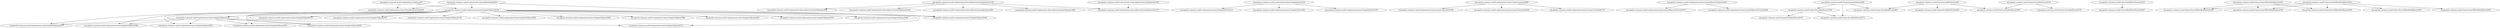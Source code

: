 digraph "ddg/ddg"
{
	"org.apache.commons.math3.optimization.linear.Relationship#28" -> "org.apache.commons.math3.optimization.linear.SimplexSolverTest#403";
	"org.apache.commons.math3.optimization.GoalType#31" -> "org.apache.commons.math3.optimization.linear.SimplexSolverTest#403";
	"org.apache.commons.math3.optimization.linear.AbstractLinearOptimizer#139" -> "org.apache.commons.math3.optimization.linear.AbstractLinearOptimizer#96";
	"org.apache.commons.math3.optimization.linear.AbstractLinearOptimizer#139" -> "org.apache.commons.math3.optimization.linear.AbstractLinearOptimizer#103";
	"org.apache.commons.math3.optimization.linear.AbstractLinearOptimizer#139" -> "org.apache.commons.math3.optimization.linear.AbstractLinearOptimizer#89";
	"org.apache.commons.math3.optimization.linear.AbstractLinearOptimizer#139" -> "org.apache.commons.math3.optimization.linear.AbstractLinearOptimizer#82";
	"org.apache.commons.math3.optimization.linear.SimplexSolver#59" -> "org.apache.commons.math3.optimization.linear.SimplexSolver#215";
	"org.apache.commons.math3.optimization.linear.LinearConstraint#99" -> "org.apache.commons.math3.optimization.linear.LinearConstraint#184";
	"org.apache.commons.math3.optimization.linear.LinearConstraint#99" -> "org.apache.commons.math3.optimization.linear.LinearConstraint#168";
	"org.apache.commons.math3.optimization.linear.LinearConstraint#99" -> "org.apache.commons.math3.optimization.linear.LinearConstraint#176";
	"org.apache.commons.math3.optimization.linear.LinearObjectiveFunction#65" -> "org.apache.commons.math3.optimization.linear.LinearObjectiveFunction#75";
	"org.apache.commons.math3.linear.ArrayRealVector#85" -> "org.apache.commons.math3.linear.ArrayRealVector#601";
	"org.apache.commons.math3.optimization.linear.Relationship#28" -> "org.apache.commons.math3.optimization.linear.SimplexTableau#139";
	"org.apache.commons.math3.optimization.linear.SimplexTableau#139" -> "org.apache.commons.math3.optimization.linear.SimplexTableau#288";
	"org.apache.commons.math3.optimization.GoalType#31" -> "org.apache.commons.math3.optimization.linear.SimplexTableau#139";
	"org.apache.commons.math3.optimization.linear.SimplexTableau#139" -> "org.apache.commons.math3.optimization.linear.SimplexTableau#186";
	"org.apache.commons.math3.optimization.linear.SimplexTableau#139" -> "org.apache.commons.math3.optimization.linear.SimplexTableau#279";
	"org.apache.commons.math3.linear.RealMatrixFormat#133" -> "org.apache.commons.math3.linear.RealMatrixFormat#207";
	"org.apache.commons.math3.linear.Array2DRowRealMatrix#56" -> "org.apache.commons.math3.linear.Array2DRowRealMatrix#323";
	"org.apache.commons.math3.linear.Array2DRowRealMatrix#56" -> "org.apache.commons.math3.linear.Array2DRowRealMatrix#329";
	"org.apache.commons.math3.linear.Array2DRowRealMatrix#56" -> "org.apache.commons.math3.linear.Array2DRowRealMatrix#302";
	"org.apache.commons.math3.linear.ArrayRealVector#85" -> "org.apache.commons.math3.linear.ArrayRealVector#199";
	"org.apache.commons.math3.linear.ArrayRealVector#199" -> "org.apache.commons.math3.linear.ArrayRealVector#375";
	"org.apache.commons.math3.linear.ArrayRealVector#199" -> "org.apache.commons.math3.linear.ArrayRealVector#713";
	"org.apache.commons.math3.linear.Array2DRowRealMatrix#56" -> "org.apache.commons.math3.linear.Array2DRowRealMatrix#255";
	"org.apache.commons.math3.optimization.linear.LinearObjectiveFunction#65" -> "org.apache.commons.math3.optimization.linear.LinearObjectiveFunction#83";
	"org.apache.commons.math3.linear.ArrayRealVector#85" -> "org.apache.commons.math3.linear.ArrayRealVector#713";
	"org.apache.commons.math3.optimization.linear.Relationship#28" -> "org.apache.commons.math3.optimization.linear.SimplexTableau#186";
	"org.apache.commons.math3.optimization.linear.SimplexTableau#139" -> "org.apache.commons.math3.optimization.linear.SimplexTableau#513";
	"org.apache.commons.math3.optimization.linear.SimplexTableau#139" -> "org.apache.commons.math3.optimization.linear.SimplexTableau#521";
	"org.apache.commons.math3.linear.Array2DRowRealMatrix#56" -> "org.apache.commons.math3.linear.Array2DRowRealMatrix#295";
	"org.apache.commons.math3.linear.ArrayRealVector#103" -> "org.apache.commons.math3.linear.ArrayRealVector#38";
	"org.apache.commons.math3.linear.ArrayRealVector#103" -> "org.apache.commons.math3.linear.ArrayRealVector#743";
	"org.apache.commons.math3.linear.ArrayRealVector#64" -> "org.apache.commons.math3.linear.ArrayRealVector#38";
	"org.apache.commons.math3.linear.ArrayRealVector#64" -> "org.apache.commons.math3.linear.ArrayRealVector#601";
	"org.apache.commons.math3.linear.ArrayRealVector#64" -> "org.apache.commons.math3.linear.ArrayRealVector#591";
	"org.apache.commons.math3.optimization.linear.SimplexTableau#139" -> "org.apache.commons.math3.optimization.linear.SimplexTableau#159";
	"org.apache.commons.math3.optimization.linear.SimplexTableau#139" -> "org.apache.commons.math3.optimization.linear.SimplexTableau#552";
	"org.apache.commons.math3.optimization.linear.SimplexTableau#139" -> "org.apache.commons.math3.optimization.linear.SimplexTableau#560";
	"org.apache.commons.math3.optimization.linear.SimplexTableau#139" -> "org.apache.commons.math3.optimization.linear.SimplexTableau#568";
	"org.apache.commons.math3.optimization.linear.SimplexTableau#139" -> "org.apache.commons.math3.optimization.linear.SimplexTableau#478";
	"org.apache.commons.math3.optimization.linear.SimplexTableau#139" -> "org.apache.commons.math3.optimization.linear.SimplexTableau#389";
	"org.apache.commons.math3.optimization.linear.AbstractLinearOptimizer#139" -> "org.apache.commons.math3.optimization.linear.AbstractLinearOptimizer#127";
	"org.apache.commons.math3.optimization.linear.AbstractLinearOptimizer#108" -> "org.apache.commons.math3.optimization.linear.AbstractLinearOptimizer#127";
	"org.apache.commons.math3.optimization.linear.SimplexTableau#139" -> "org.apache.commons.math3.optimization.linear.SimplexTableau#495";
	"org.apache.commons.math3.optimization.linear.SimplexTableau#139" -> "org.apache.commons.math3.optimization.linear.SimplexTableau#486";
	"org.apache.commons.math3.optimization.linear.SimplexSolver#59" -> "org.apache.commons.math3.optimization.linear.SimplexSolver#92";
	"org.apache.commons.math3.optimization.linear.SimplexTableau#139" -> "org.apache.commons.math3.optimization.linear.SimplexTableau#446";
	"org.apache.commons.math3.optimization.linear.SimplexTableau#139" -> "org.apache.commons.math3.optimization.linear.SimplexTableau#463";
	"org.apache.commons.math3.optimization.linear.SimplexSolver#59" -> "org.apache.commons.math3.optimization.linear.SimplexSolver#197";
	"org.apache.commons.math3.optimization.linear.SimplexTableau#139" -> "org.apache.commons.math3.optimization.linear.SimplexTableau#333";
	"org.apache.commons.math3.optimization.linear.SimplexTableau#139" -> "org.apache.commons.math3.optimization.linear.SimplexTableau#316";
	"org.apache.commons.math3.optimization.linear.SimplexTableau#333" -> "org.apache.commons.math3.optimization.linear.SimplexTableau#279";
	"org.apache.commons.math3.optimization.linear.SimplexTableau#333" -> "org.apache.commons.math3.optimization.linear.SimplexTableau#478";
	"org.apache.commons.math3.linear.Array2DRowRealMatrix#262" -> "org.apache.commons.math3.linear.Array2DRowRealMatrix#329";
	"org.apache.commons.math3.optimization.linear.SimplexTableau#333" -> "org.apache.commons.math3.optimization.linear.SimplexTableau#389";
	"org.apache.commons.math3.linear.Array2DRowRealMatrix#262" -> "org.apache.commons.math3.linear.Array2DRowRealMatrix#323";
	"org.apache.commons.math3.linear.Array2DRowRealMatrix#262" -> "org.apache.commons.math3.linear.Array2DRowRealMatrix#295";
	"org.apache.commons.math3.optimization.linear.SimplexTableau#333" -> "org.apache.commons.math3.optimization.linear.SimplexTableau#495";
	"org.apache.commons.math3.optimization.linear.SimplexTableau#333" -> "org.apache.commons.math3.optimization.linear.SimplexTableau#486";
	"org.apache.commons.math3.optimization.linear.SimplexTableau#333" -> "org.apache.commons.math3.optimization.linear.SimplexTableau#446";
}
